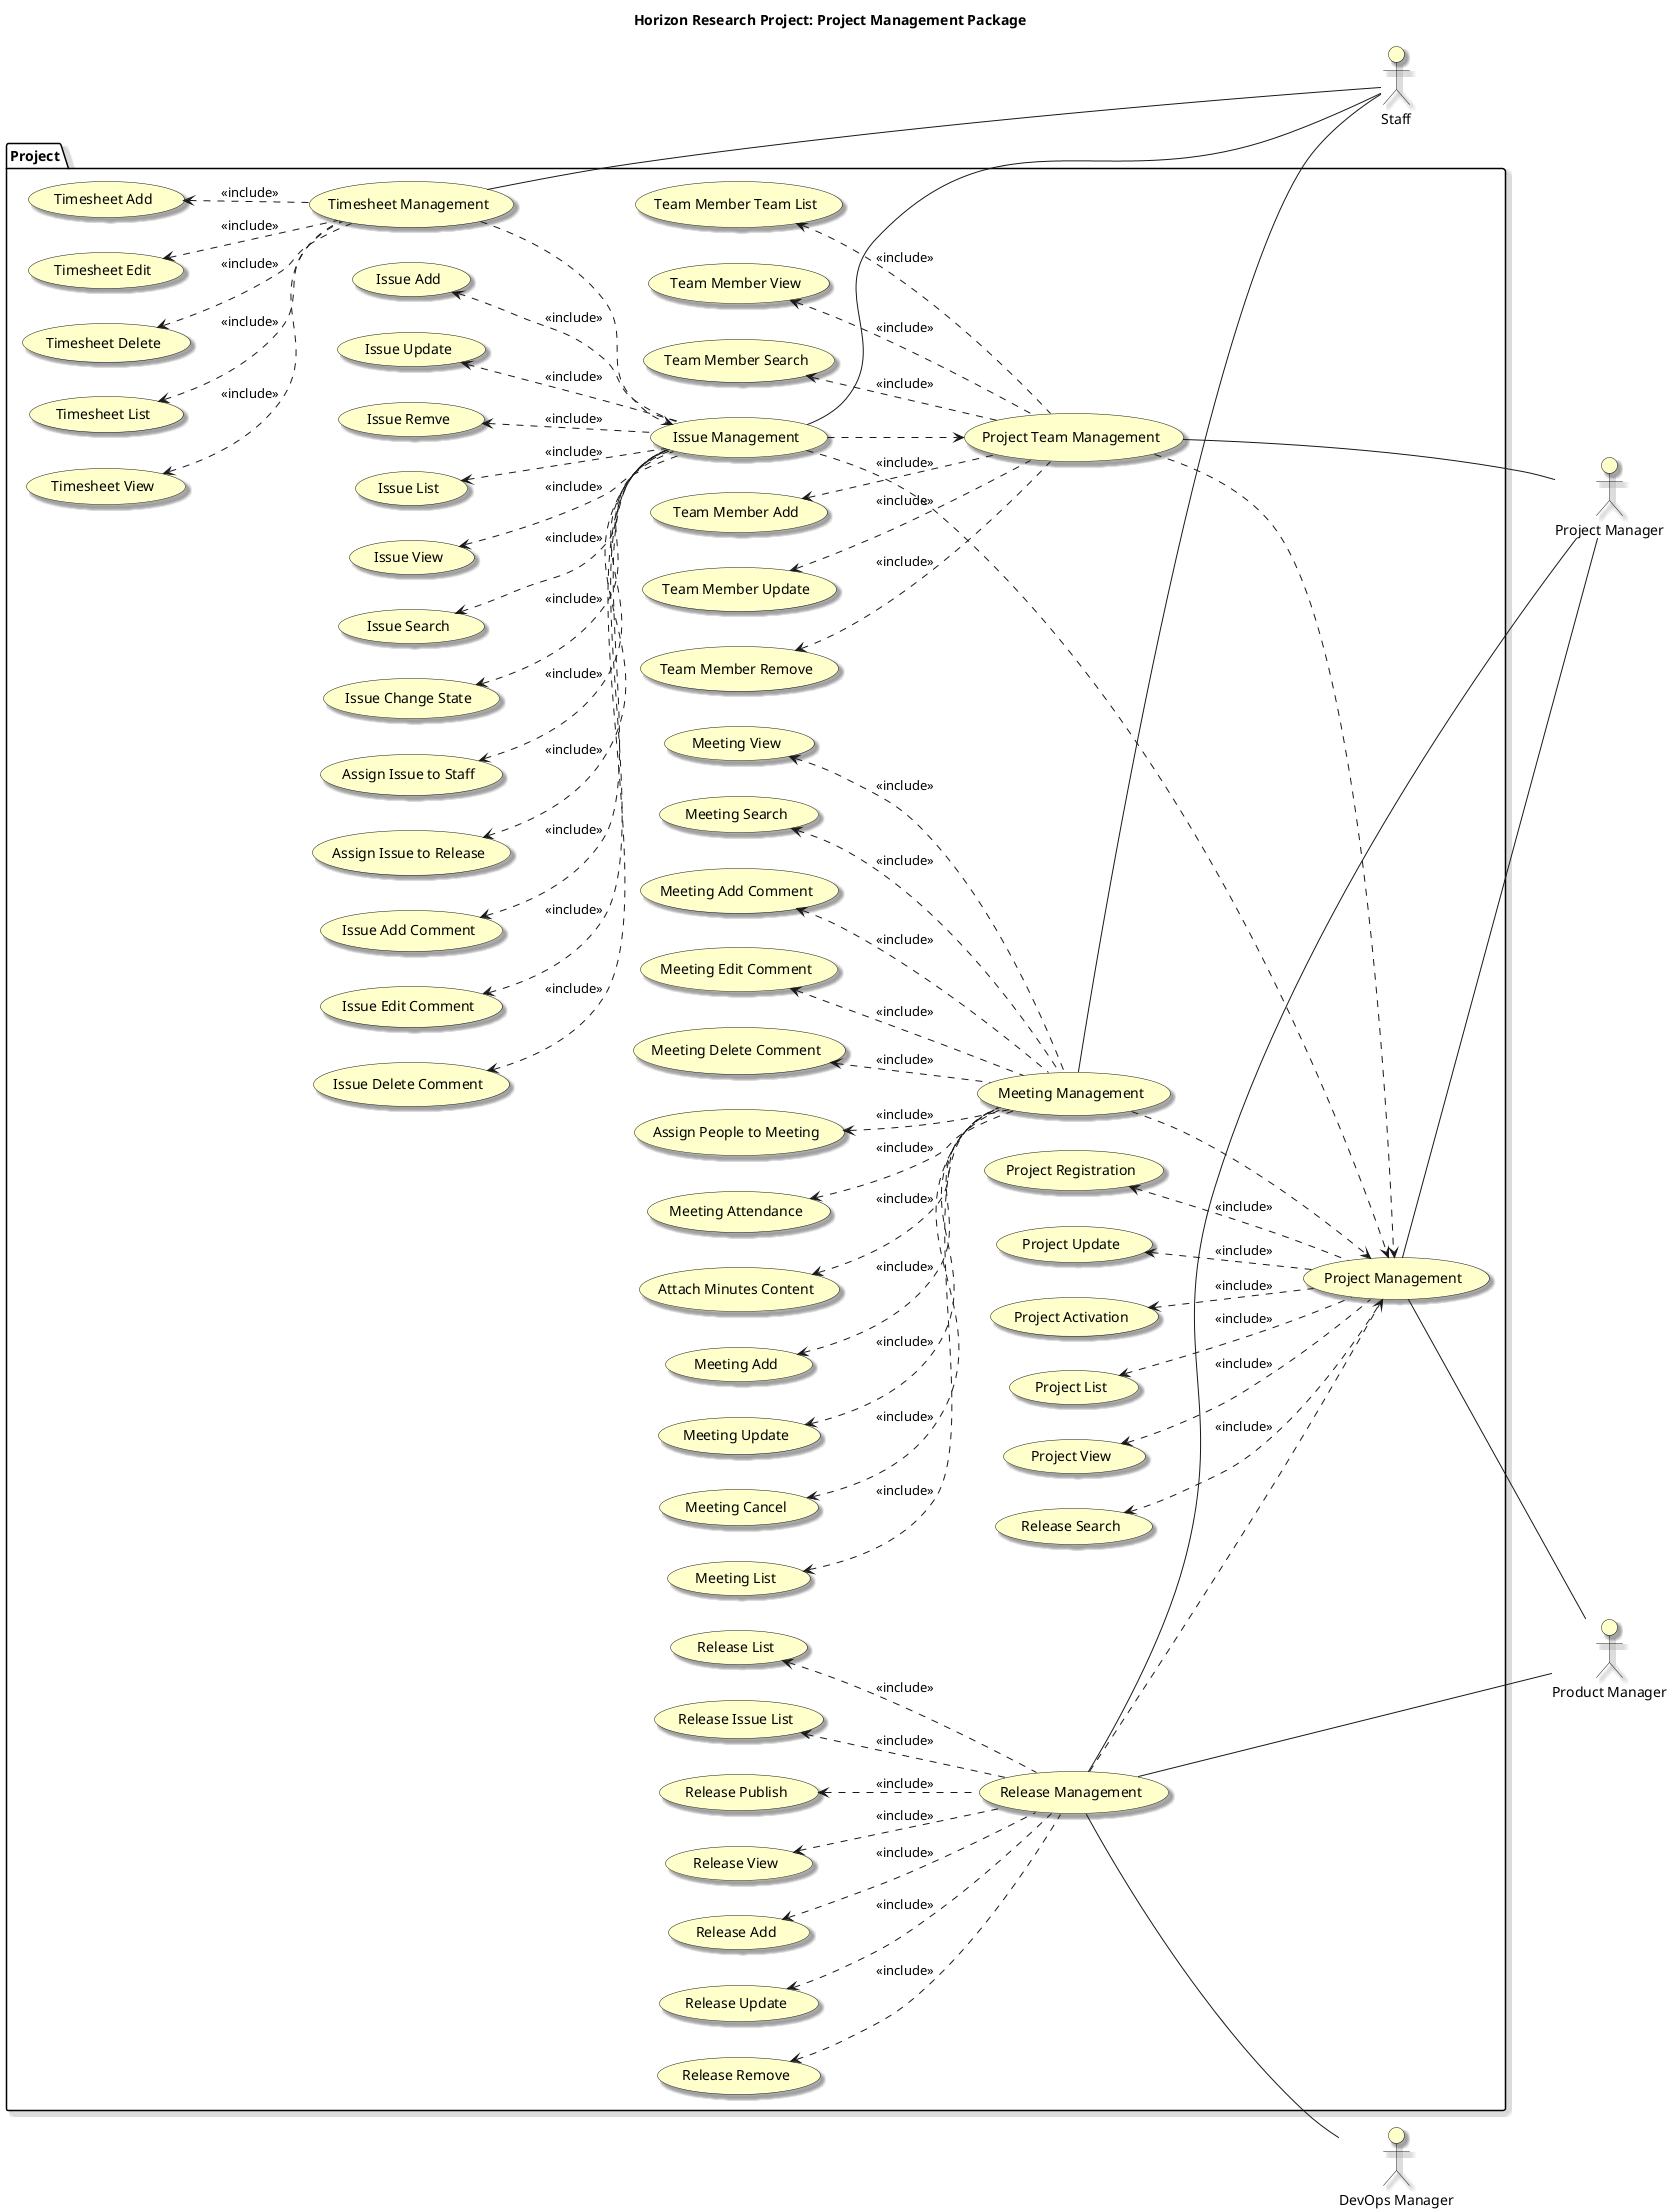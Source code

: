 @startuml
left to right direction

skinparam useCaseBackgroundColor #Business
skinparam actorBackgroundColor #Business
skinparam Shadowing True

title Horizon Research Project: Project Management Package

:Project Manager: as PMO
:DevOps Manager: as DevOpsManager
:Product Manager: as ProductManager
:Staff: as Staff

package "Project"{
    usecase "Project Management" as projectManagement
    usecase "Project Registration" as projectRegistration
    usecase "Project Update" as projectUpdate
    usecase "Project Activation" as projectActivation
    usecase "Project List" as projectList
    usecase "Project View" as projectView
    usecase "Project Search" as projectSearch
    usecase "Project Team Management" as projectTeamManagement
    usecase "Team Member Add" as teamMemberAdd
    usecase "Team Member Update" as teamMemberUpdate
    usecase "Team Member Remove" as teamMemberRemove
    usecase "Team Member Team List" as teamMemberList
    usecase "Team Member View" as teamMemberView
    usecase "Team Member Search" as teamMemberSearch
    usecase "Release Management" as releaseManagement
    usecase "Release Add" as releaseAdd
    usecase "Release Update" as releaseUpdate
    usecase "Release Remove" as releaseRemove
    usecase "Release List" as releaseList
    usecase "Release Issue List" as releaseIssueList
    usecase "Release Publish" as releasePublish
    usecase "Release View" as releaseView
    usecase "Release Search" as projectSearch
    usecase "Issue Management" as issueManagement
    usecase "Meeting Management" as meetingManagement
    usecase "Timesheet Management" as timesheetManagement
    usecase "Meeting Add" as meetingAdd
    usecase "Meeting Update" as meetingUpdate
    usecase "Meeting Cancel" as meetingCancel
    usecase "Meeting List" as meetingList
    usecase "Meeting View" as meetingView
    usecase "Meeting Search" as meetingSearch
    usecase "Meeting Add Comment" as meetingAddComment
    usecase "Meeting Edit Comment" as meetingEditComment
    usecase "Meeting Delete Comment" as meetingDeleteComment
    usecase "Assign People to Meeting" as assignPeopleToMeeting
    usecase "Meeting Attendance" as meetingAttendace
    usecase "Attach Minutes Content" as attachMinutesContent
    usecase "Issue Add" as issueAdd
    usecase "Issue Update" as issueUpdate
    usecase "Issue Remve" as issueCancel
    usecase "Issue List" as issueList
    usecase "Issue View" as issueView
    usecase "Issue Search" as issueSearch
    usecase "Issue Change State" as issueChangeState
    usecase "Assign Issue to Staff" as assignIssueToStaff
    usecase "Assign Issue to Release" as assignIssueToRelease
    usecase "Issue Add Comment" as issueAddComment
    usecase "Issue Edit Comment" as issueEditComment
    usecase "Issue Delete Comment" as issueDeleteComment
    usecase "Timesheet Add" as timesheetAdd
    usecase "Timesheet Edit" as timesheetEdit
    usecase "Timesheet Delete" as timesheetDelete
    usecase "Timesheet List" as timesheetList
    usecase "Timesheet View" as timesheetView
}

projectManagement -- ProductManager
projectManagement -- PMO
projectTeamManagement -- PMO
releaseManagement -- PMO
releaseManagement -- ProductManager
releaseManagement -- DevOpsManager
issueManagement -- Staff
timesheetManagement -- Staff
meetingManagement -- Staff

projectTeamManagement ..> projectManagement
releaseManagement ..> projectManagement
issueManagement ..> projectManagement
issueManagement ..> projectTeamManagement
timesheetManagement ..> issueManagement
meetingManagement ..> projectManagement


projectRegistration <.. projectManagement : <<include>>
projectUpdate <.. projectManagement : <<include>>
projectActivation <.. projectManagement : <<include>>
projectList <.. projectManagement : <<include>>
projectView <.. projectManagement : <<include>>
projectSearch <.. projectManagement : <<include>>
teamMemberAdd <.. projectTeamManagement : <<include>>
teamMemberUpdate <.. projectTeamManagement : <<include>>
teamMemberRemove <.. projectTeamManagement : <<include>>
teamMemberList <.. projectTeamManagement : <<include>>
teamMemberView <.. projectTeamManagement : <<include>>
teamMemberSearch <.. projectTeamManagement : <<include>>
releaseAdd <.. releaseManagement : <<include>>
releaseUpdate <.. releaseManagement : <<include>>
releaseRemove <.. releaseManagement : <<include>>
releaseList <.. releaseManagement : <<include>>
releaseIssueList <.. releaseManagement : <<include>>
releasePublish <.. releaseManagement : <<include>>
releaseView <.. releaseManagement : <<include>>
meetingAdd <.. meetingManagement : <<include>>
meetingUpdate <.. meetingManagement : <<include>>
meetingCancel <.. meetingManagement : <<include>>
meetingList <.. meetingManagement : <<include>>
meetingSearch <.. meetingManagement : <<include>>
assignPeopleToMeeting <.. meetingManagement : <<include>>
meetingAttendace <.. meetingManagement : <<include>>
attachMinutesContent <.. meetingManagement : <<include>>
meetingView <.. meetingManagement : <<include>>
meetingAddComment <.. meetingManagement : <<include>>
meetingEditComment <.. meetingManagement : <<include>>
meetingDeleteComment <.. meetingManagement : <<include>>
issueAdd <.. issueManagement : <<include>>
issueUpdate <.. issueManagement : <<include>>
issueCancel <.. issueManagement : <<include>>
issueList <.. issueManagement : <<include>>
issueView <.. issueManagement : <<include>>
issueSearch <.. issueManagement : <<include>>
issueChangeState <.. issueManagement : <<include>>
assignIssueToStaff <.. issueManagement : <<include>>
assignIssueToRelease <.. issueManagement : <<include>>
issueAddComment <.. issueManagement : <<include>>
issueEditComment <.. issueManagement : <<include>>
issueDeleteComment <.. issueManagement : <<include>>
timesheetAdd <.. timesheetManagement : <<include>>
timesheetEdit  <.. timesheetManagement : <<include>>
timesheetDelete  <.. timesheetManagement : <<include>>
timesheetList  <.. timesheetManagement : <<include>>
timesheetView  <.. timesheetManagement : <<include>>

@enduml
